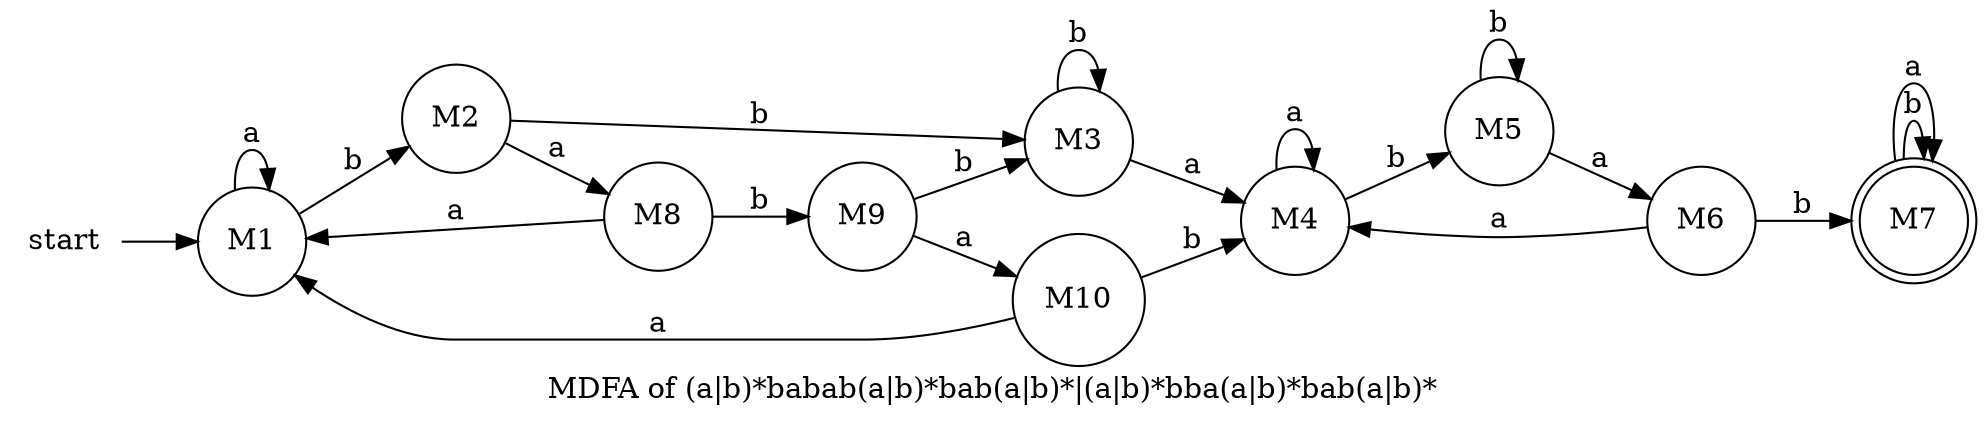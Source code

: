digraph
  G { label="MDFA of (a|b)*babab(a|b)*bab(a|b)*|(a|b)*bba(a|b)*bab(a|b)*";
 
rankdir=LR
start[shape =none]
start ->node_1
node_1 [label="M1", shape = circle]
node_1 -> node_2 [label ="b"]
node_1 -> node_1 [label ="a"]
node_2 [label="M2", shape = circle]
node_2 -> node_3 [label ="b"]
node_2 -> node_8 [label ="a"]
node_3 [label="M3", shape = circle]
node_3 -> node_3 [label ="b"]
node_3 -> node_4 [label ="a"]
node_4 [label="M4", shape = circle]
node_4 -> node_4 [label ="a"]
node_4 -> node_5 [label ="b"]
node_5 [label="M5", shape = circle]
node_5 -> node_5 [label ="b"]
node_5 -> node_6 [label ="a"]
node_6 [label="M6", shape = circle]
node_6 -> node_4 [label ="a"]
node_6 -> node_7 [label ="b"]
node_7 [label="M7", shape = doublecircle]
node_7 -> node_7 [label ="b"]
node_7 -> node_7 [label ="a"]
node_8 [label="M8", shape = circle]
node_8 -> node_1 [label ="a"]
node_8 -> node_9 [label ="b"]
node_9 [label="M9", shape = circle]
node_9 -> node_3 [label ="b"]
node_9 -> node_10 [label ="a"]
node_10 [label="M10", shape = circle]
node_10 -> node_1 [label ="a"]
node_10 -> node_4 [label ="b"]
}

